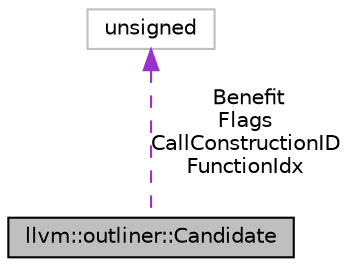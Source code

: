 digraph "llvm::outliner::Candidate"
{
 // LATEX_PDF_SIZE
  bgcolor="transparent";
  edge [fontname="Helvetica",fontsize="10",labelfontname="Helvetica",labelfontsize="10"];
  node [fontname="Helvetica",fontsize="10",shape=record];
  Node1 [label="llvm::outliner::Candidate",height=0.2,width=0.4,color="black", fillcolor="grey75", style="filled", fontcolor="black",tooltip="An individual sequence of instructions to be replaced with a call to an outlined function."];
  Node2 -> Node1 [dir="back",color="darkorchid3",fontsize="10",style="dashed",label=" Benefit\nFlags\nCallConstructionID\nFunctionIdx" ,fontname="Helvetica"];
  Node2 [label="unsigned",height=0.2,width=0.4,color="grey75",tooltip=" "];
}
